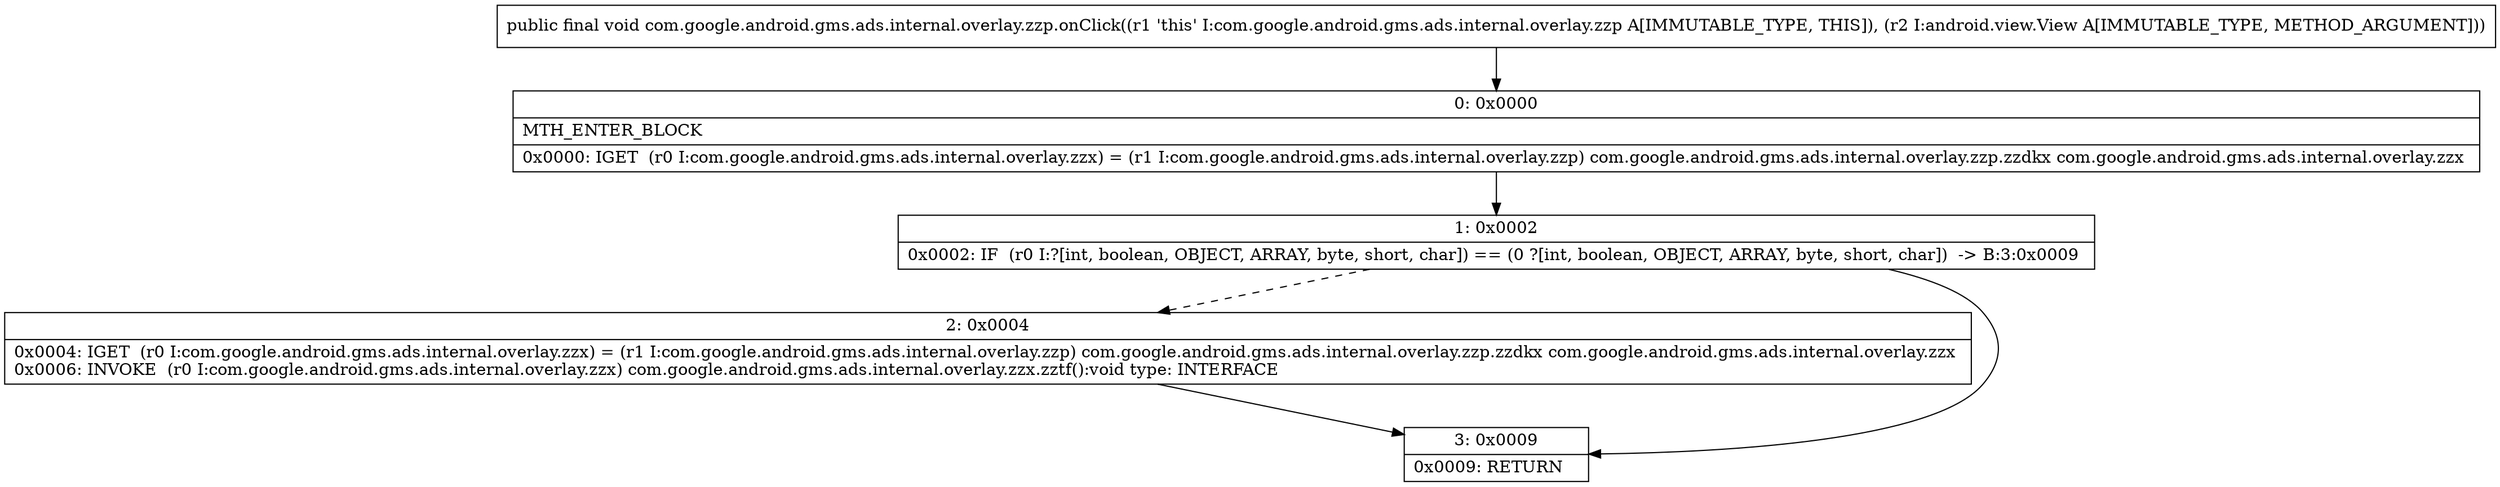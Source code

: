 digraph "CFG forcom.google.android.gms.ads.internal.overlay.zzp.onClick(Landroid\/view\/View;)V" {
Node_0 [shape=record,label="{0\:\ 0x0000|MTH_ENTER_BLOCK\l|0x0000: IGET  (r0 I:com.google.android.gms.ads.internal.overlay.zzx) = (r1 I:com.google.android.gms.ads.internal.overlay.zzp) com.google.android.gms.ads.internal.overlay.zzp.zzdkx com.google.android.gms.ads.internal.overlay.zzx \l}"];
Node_1 [shape=record,label="{1\:\ 0x0002|0x0002: IF  (r0 I:?[int, boolean, OBJECT, ARRAY, byte, short, char]) == (0 ?[int, boolean, OBJECT, ARRAY, byte, short, char])  \-\> B:3:0x0009 \l}"];
Node_2 [shape=record,label="{2\:\ 0x0004|0x0004: IGET  (r0 I:com.google.android.gms.ads.internal.overlay.zzx) = (r1 I:com.google.android.gms.ads.internal.overlay.zzp) com.google.android.gms.ads.internal.overlay.zzp.zzdkx com.google.android.gms.ads.internal.overlay.zzx \l0x0006: INVOKE  (r0 I:com.google.android.gms.ads.internal.overlay.zzx) com.google.android.gms.ads.internal.overlay.zzx.zztf():void type: INTERFACE \l}"];
Node_3 [shape=record,label="{3\:\ 0x0009|0x0009: RETURN   \l}"];
MethodNode[shape=record,label="{public final void com.google.android.gms.ads.internal.overlay.zzp.onClick((r1 'this' I:com.google.android.gms.ads.internal.overlay.zzp A[IMMUTABLE_TYPE, THIS]), (r2 I:android.view.View A[IMMUTABLE_TYPE, METHOD_ARGUMENT])) }"];
MethodNode -> Node_0;
Node_0 -> Node_1;
Node_1 -> Node_2[style=dashed];
Node_1 -> Node_3;
Node_2 -> Node_3;
}

